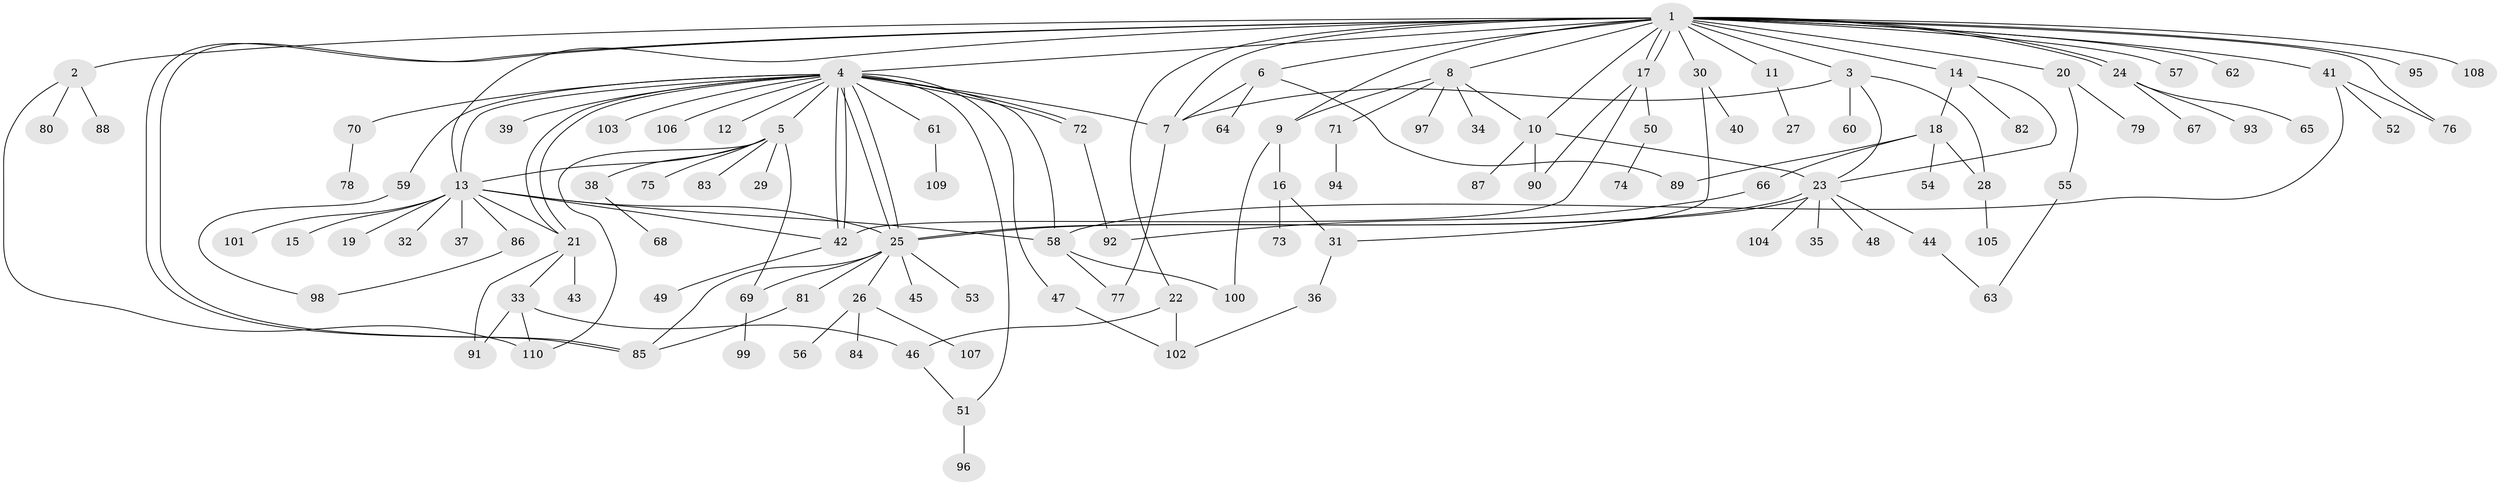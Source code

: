 // Generated by graph-tools (version 1.1) at 2025/35/03/09/25 02:35:37]
// undirected, 110 vertices, 153 edges
graph export_dot {
graph [start="1"]
  node [color=gray90,style=filled];
  1;
  2;
  3;
  4;
  5;
  6;
  7;
  8;
  9;
  10;
  11;
  12;
  13;
  14;
  15;
  16;
  17;
  18;
  19;
  20;
  21;
  22;
  23;
  24;
  25;
  26;
  27;
  28;
  29;
  30;
  31;
  32;
  33;
  34;
  35;
  36;
  37;
  38;
  39;
  40;
  41;
  42;
  43;
  44;
  45;
  46;
  47;
  48;
  49;
  50;
  51;
  52;
  53;
  54;
  55;
  56;
  57;
  58;
  59;
  60;
  61;
  62;
  63;
  64;
  65;
  66;
  67;
  68;
  69;
  70;
  71;
  72;
  73;
  74;
  75;
  76;
  77;
  78;
  79;
  80;
  81;
  82;
  83;
  84;
  85;
  86;
  87;
  88;
  89;
  90;
  91;
  92;
  93;
  94;
  95;
  96;
  97;
  98;
  99;
  100;
  101;
  102;
  103;
  104;
  105;
  106;
  107;
  108;
  109;
  110;
  1 -- 2;
  1 -- 3;
  1 -- 4;
  1 -- 6;
  1 -- 7;
  1 -- 8;
  1 -- 9;
  1 -- 10;
  1 -- 11;
  1 -- 13;
  1 -- 14;
  1 -- 17;
  1 -- 17;
  1 -- 20;
  1 -- 22;
  1 -- 24;
  1 -- 24;
  1 -- 30;
  1 -- 41;
  1 -- 57;
  1 -- 62;
  1 -- 76;
  1 -- 85;
  1 -- 85;
  1 -- 95;
  1 -- 108;
  2 -- 80;
  2 -- 88;
  2 -- 110;
  3 -- 7;
  3 -- 23;
  3 -- 28;
  3 -- 60;
  4 -- 5;
  4 -- 7;
  4 -- 12;
  4 -- 13;
  4 -- 21;
  4 -- 21;
  4 -- 25;
  4 -- 25;
  4 -- 39;
  4 -- 42;
  4 -- 42;
  4 -- 47;
  4 -- 51;
  4 -- 58;
  4 -- 59;
  4 -- 61;
  4 -- 70;
  4 -- 72;
  4 -- 72;
  4 -- 103;
  4 -- 106;
  5 -- 13;
  5 -- 29;
  5 -- 38;
  5 -- 69;
  5 -- 75;
  5 -- 83;
  5 -- 110;
  6 -- 7;
  6 -- 64;
  6 -- 89;
  7 -- 77;
  8 -- 9;
  8 -- 10;
  8 -- 34;
  8 -- 71;
  8 -- 97;
  9 -- 16;
  9 -- 100;
  10 -- 23;
  10 -- 87;
  10 -- 90;
  11 -- 27;
  13 -- 15;
  13 -- 19;
  13 -- 21;
  13 -- 25;
  13 -- 32;
  13 -- 37;
  13 -- 42;
  13 -- 58;
  13 -- 86;
  13 -- 101;
  14 -- 18;
  14 -- 23;
  14 -- 82;
  16 -- 31;
  16 -- 73;
  17 -- 42;
  17 -- 50;
  17 -- 90;
  18 -- 28;
  18 -- 54;
  18 -- 66;
  18 -- 89;
  20 -- 55;
  20 -- 79;
  21 -- 33;
  21 -- 43;
  21 -- 91;
  22 -- 46;
  22 -- 102;
  23 -- 25;
  23 -- 25;
  23 -- 35;
  23 -- 44;
  23 -- 48;
  23 -- 104;
  24 -- 65;
  24 -- 67;
  24 -- 93;
  25 -- 26;
  25 -- 45;
  25 -- 53;
  25 -- 69;
  25 -- 81;
  25 -- 85;
  26 -- 56;
  26 -- 84;
  26 -- 107;
  28 -- 105;
  30 -- 31;
  30 -- 40;
  31 -- 36;
  33 -- 46;
  33 -- 91;
  33 -- 110;
  36 -- 102;
  38 -- 68;
  41 -- 52;
  41 -- 58;
  41 -- 76;
  42 -- 49;
  44 -- 63;
  46 -- 51;
  47 -- 102;
  50 -- 74;
  51 -- 96;
  55 -- 63;
  58 -- 77;
  58 -- 100;
  59 -- 98;
  61 -- 109;
  66 -- 92;
  69 -- 99;
  70 -- 78;
  71 -- 94;
  72 -- 92;
  81 -- 85;
  86 -- 98;
}
